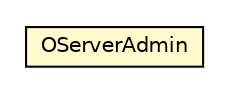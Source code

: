 #!/usr/local/bin/dot
#
# Class diagram 
# Generated by UMLGraph version R5_6-24-gf6e263 (http://www.umlgraph.org/)
#

digraph G {
	edge [fontname="Helvetica",fontsize=10,labelfontname="Helvetica",labelfontsize=10];
	node [fontname="Helvetica",fontsize=10,shape=plaintext];
	nodesep=0.25;
	ranksep=0.5;
	// com.orientechnologies.orient.client.remote.OServerAdmin
	c3687818 [label=<<table title="com.orientechnologies.orient.client.remote.OServerAdmin" border="0" cellborder="1" cellspacing="0" cellpadding="2" port="p" bgcolor="lemonChiffon" href="./OServerAdmin.html">
		<tr><td><table border="0" cellspacing="0" cellpadding="1">
<tr><td align="center" balign="center"> OServerAdmin </td></tr>
		</table></td></tr>
		</table>>, URL="./OServerAdmin.html", fontname="Helvetica", fontcolor="black", fontsize=10.0];
}

